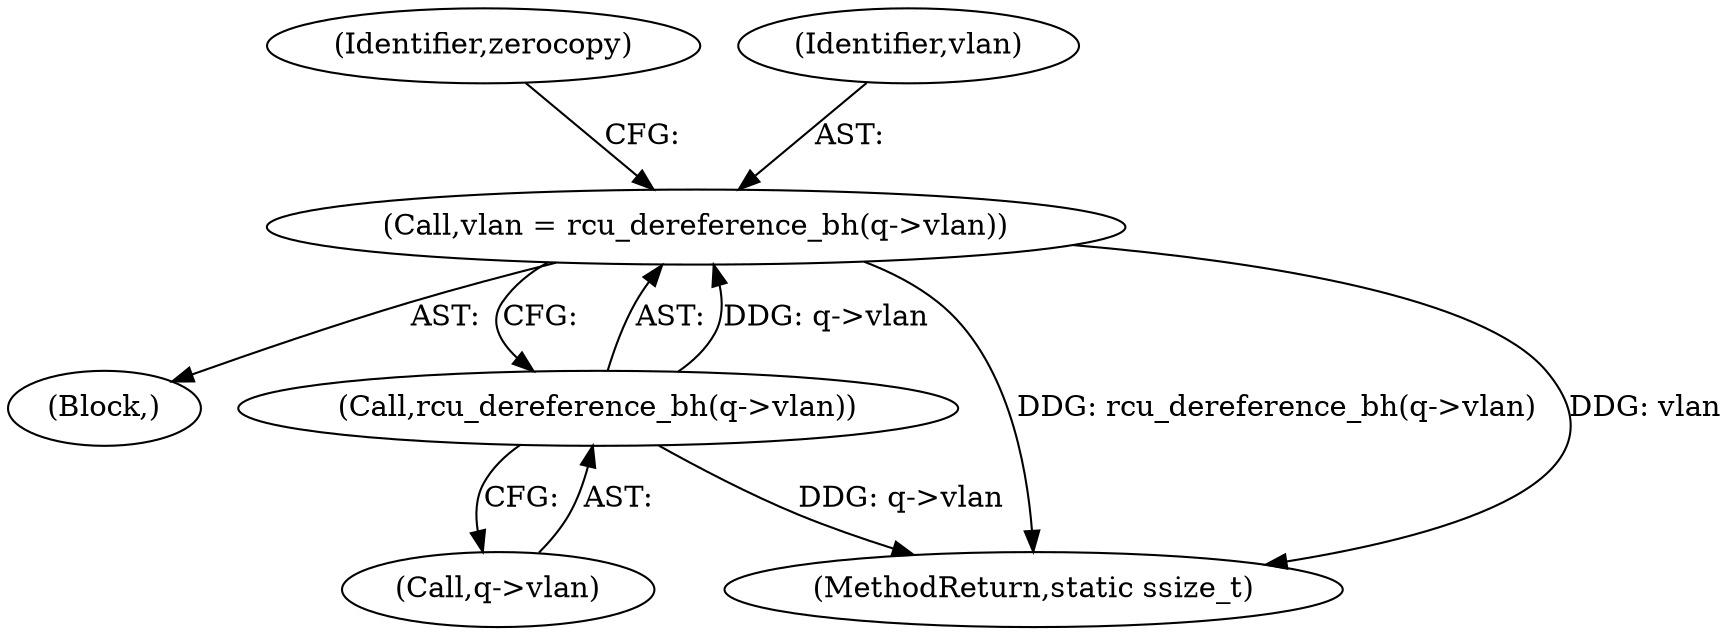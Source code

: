 digraph "0_linux_b92946e2919134ebe2a4083e4302236295ea2a73@pointer" {
"1000366" [label="(Call,vlan = rcu_dereference_bh(q->vlan))"];
"1000368" [label="(Call,rcu_dereference_bh(q->vlan))"];
"1000368" [label="(Call,rcu_dereference_bh(q->vlan))"];
"1000373" [label="(Identifier,zerocopy)"];
"1000110" [label="(Block,)"];
"1000366" [label="(Call,vlan = rcu_dereference_bh(q->vlan))"];
"1000369" [label="(Call,q->vlan)"];
"1000426" [label="(MethodReturn,static ssize_t)"];
"1000367" [label="(Identifier,vlan)"];
"1000366" -> "1000110"  [label="AST: "];
"1000366" -> "1000368"  [label="CFG: "];
"1000367" -> "1000366"  [label="AST: "];
"1000368" -> "1000366"  [label="AST: "];
"1000373" -> "1000366"  [label="CFG: "];
"1000366" -> "1000426"  [label="DDG: rcu_dereference_bh(q->vlan)"];
"1000366" -> "1000426"  [label="DDG: vlan"];
"1000368" -> "1000366"  [label="DDG: q->vlan"];
"1000368" -> "1000369"  [label="CFG: "];
"1000369" -> "1000368"  [label="AST: "];
"1000368" -> "1000426"  [label="DDG: q->vlan"];
}
